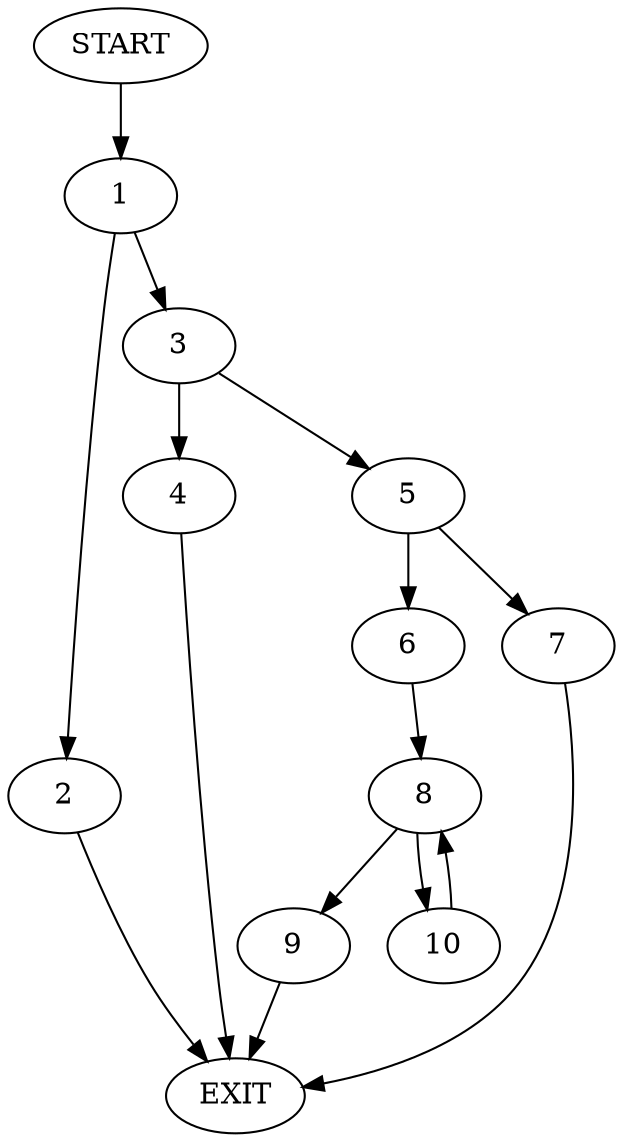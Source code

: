 digraph {
0 [label="START"]
11 [label="EXIT"]
0 -> 1
1 -> 2
1 -> 3
3 -> 4
3 -> 5
2 -> 11
4 -> 11
5 -> 6
5 -> 7
7 -> 11
6 -> 8
8 -> 9
8 -> 10
9 -> 11
10 -> 8
}
